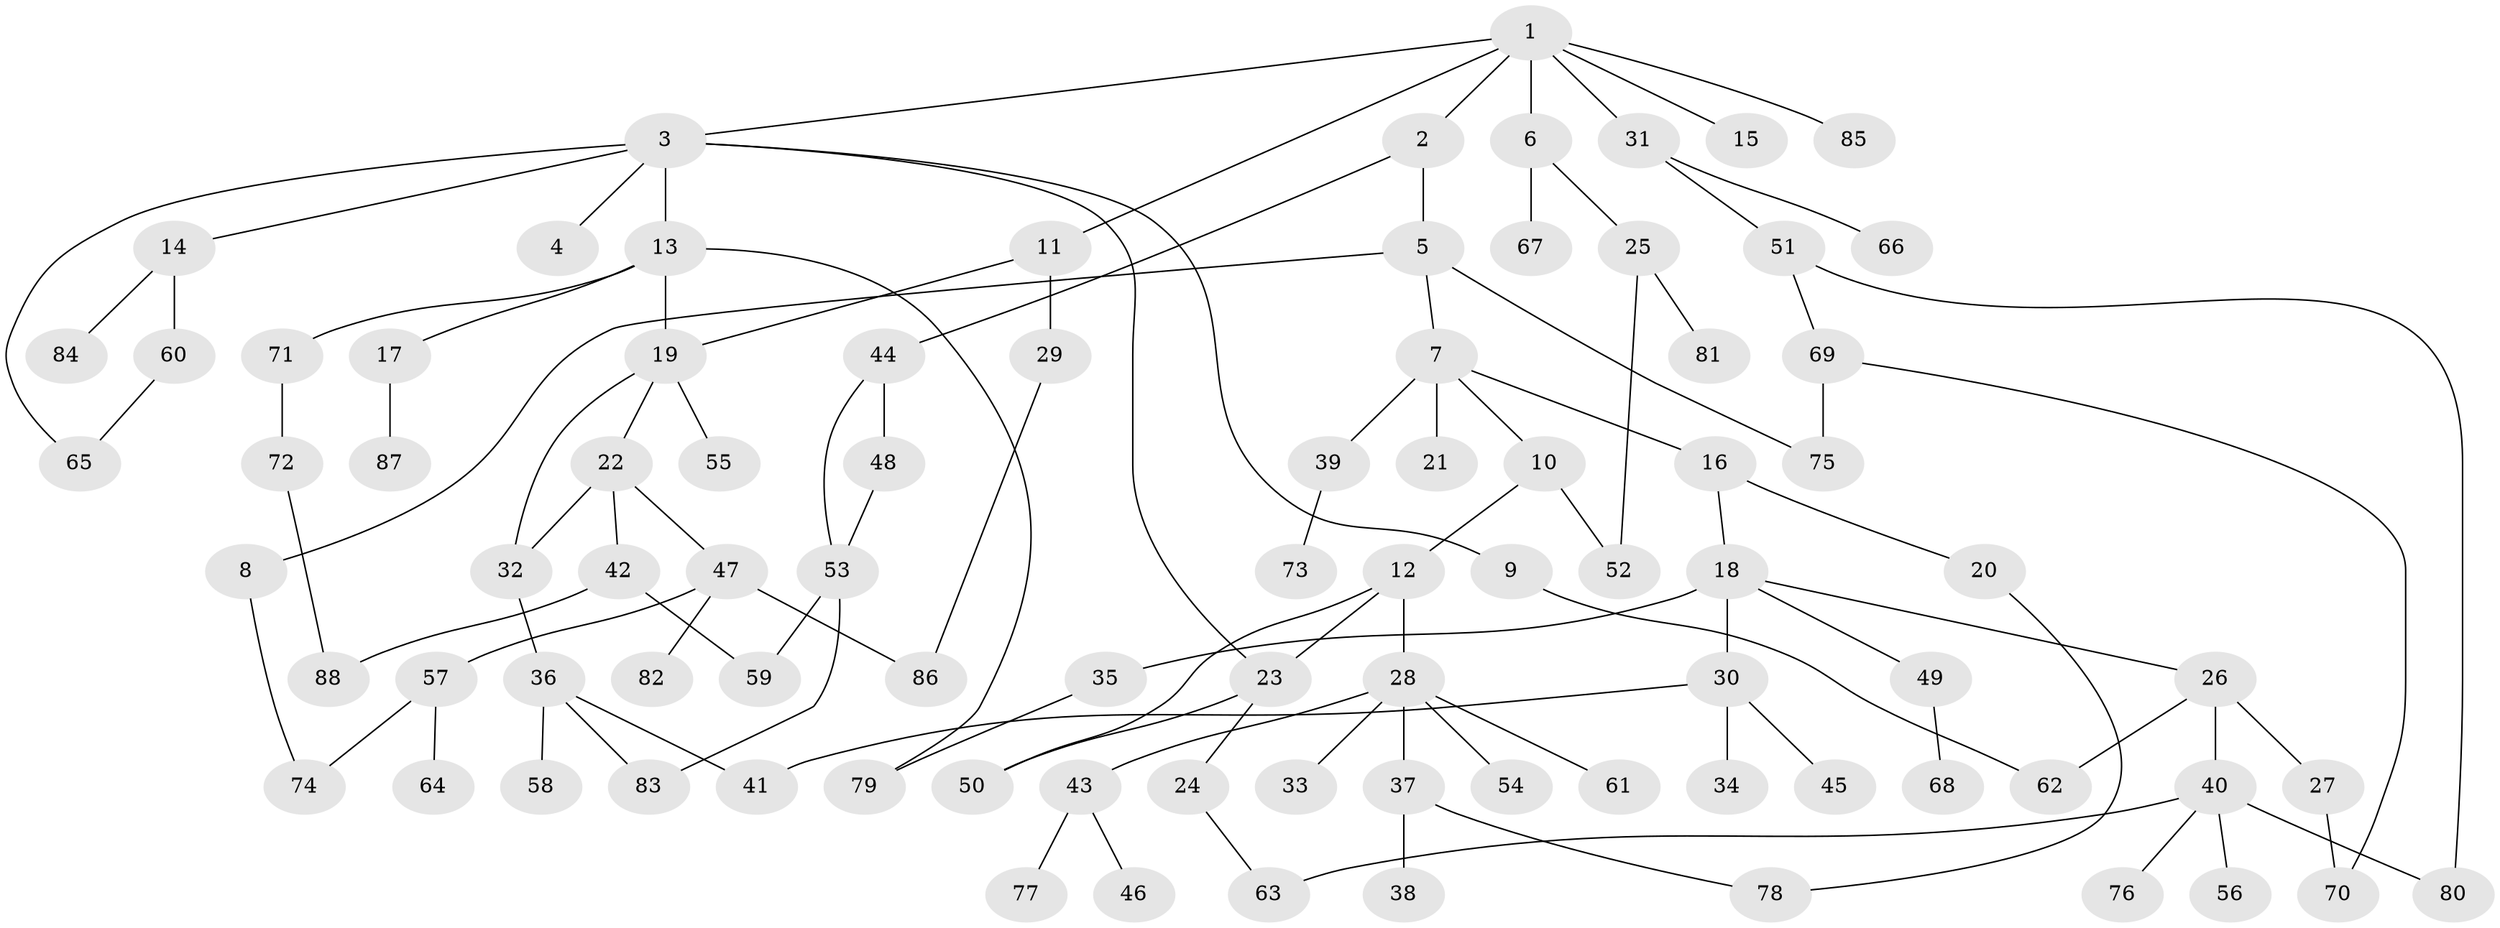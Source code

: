 // Generated by graph-tools (version 1.1) at 2025/49/03/09/25 03:49:20]
// undirected, 88 vertices, 107 edges
graph export_dot {
graph [start="1"]
  node [color=gray90,style=filled];
  1;
  2;
  3;
  4;
  5;
  6;
  7;
  8;
  9;
  10;
  11;
  12;
  13;
  14;
  15;
  16;
  17;
  18;
  19;
  20;
  21;
  22;
  23;
  24;
  25;
  26;
  27;
  28;
  29;
  30;
  31;
  32;
  33;
  34;
  35;
  36;
  37;
  38;
  39;
  40;
  41;
  42;
  43;
  44;
  45;
  46;
  47;
  48;
  49;
  50;
  51;
  52;
  53;
  54;
  55;
  56;
  57;
  58;
  59;
  60;
  61;
  62;
  63;
  64;
  65;
  66;
  67;
  68;
  69;
  70;
  71;
  72;
  73;
  74;
  75;
  76;
  77;
  78;
  79;
  80;
  81;
  82;
  83;
  84;
  85;
  86;
  87;
  88;
  1 -- 2;
  1 -- 3;
  1 -- 6;
  1 -- 11;
  1 -- 15;
  1 -- 31;
  1 -- 85;
  2 -- 5;
  2 -- 44;
  3 -- 4;
  3 -- 9;
  3 -- 13;
  3 -- 14;
  3 -- 23;
  3 -- 65;
  5 -- 7;
  5 -- 8;
  5 -- 75;
  6 -- 25;
  6 -- 67;
  7 -- 10;
  7 -- 16;
  7 -- 21;
  7 -- 39;
  8 -- 74;
  9 -- 62;
  10 -- 12;
  10 -- 52;
  11 -- 19;
  11 -- 29;
  12 -- 28;
  12 -- 50;
  12 -- 23;
  13 -- 17;
  13 -- 71;
  13 -- 79;
  13 -- 19;
  14 -- 60;
  14 -- 84;
  16 -- 18;
  16 -- 20;
  17 -- 87;
  18 -- 26;
  18 -- 30;
  18 -- 35;
  18 -- 49;
  19 -- 22;
  19 -- 32;
  19 -- 55;
  20 -- 78;
  22 -- 42;
  22 -- 47;
  22 -- 32;
  23 -- 24;
  23 -- 50;
  24 -- 63;
  25 -- 81;
  25 -- 52;
  26 -- 27;
  26 -- 40;
  26 -- 62;
  27 -- 70;
  28 -- 33;
  28 -- 37;
  28 -- 43;
  28 -- 54;
  28 -- 61;
  29 -- 86;
  30 -- 34;
  30 -- 45;
  30 -- 41;
  31 -- 51;
  31 -- 66;
  32 -- 36;
  35 -- 79;
  36 -- 41;
  36 -- 58;
  36 -- 83;
  37 -- 38;
  37 -- 78;
  39 -- 73;
  40 -- 56;
  40 -- 76;
  40 -- 63;
  40 -- 80;
  42 -- 59;
  42 -- 88;
  43 -- 46;
  43 -- 77;
  44 -- 48;
  44 -- 53;
  47 -- 57;
  47 -- 82;
  47 -- 86;
  48 -- 53;
  49 -- 68;
  51 -- 69;
  51 -- 80;
  53 -- 59;
  53 -- 83;
  57 -- 64;
  57 -- 74;
  60 -- 65;
  69 -- 70;
  69 -- 75;
  71 -- 72;
  72 -- 88;
}
